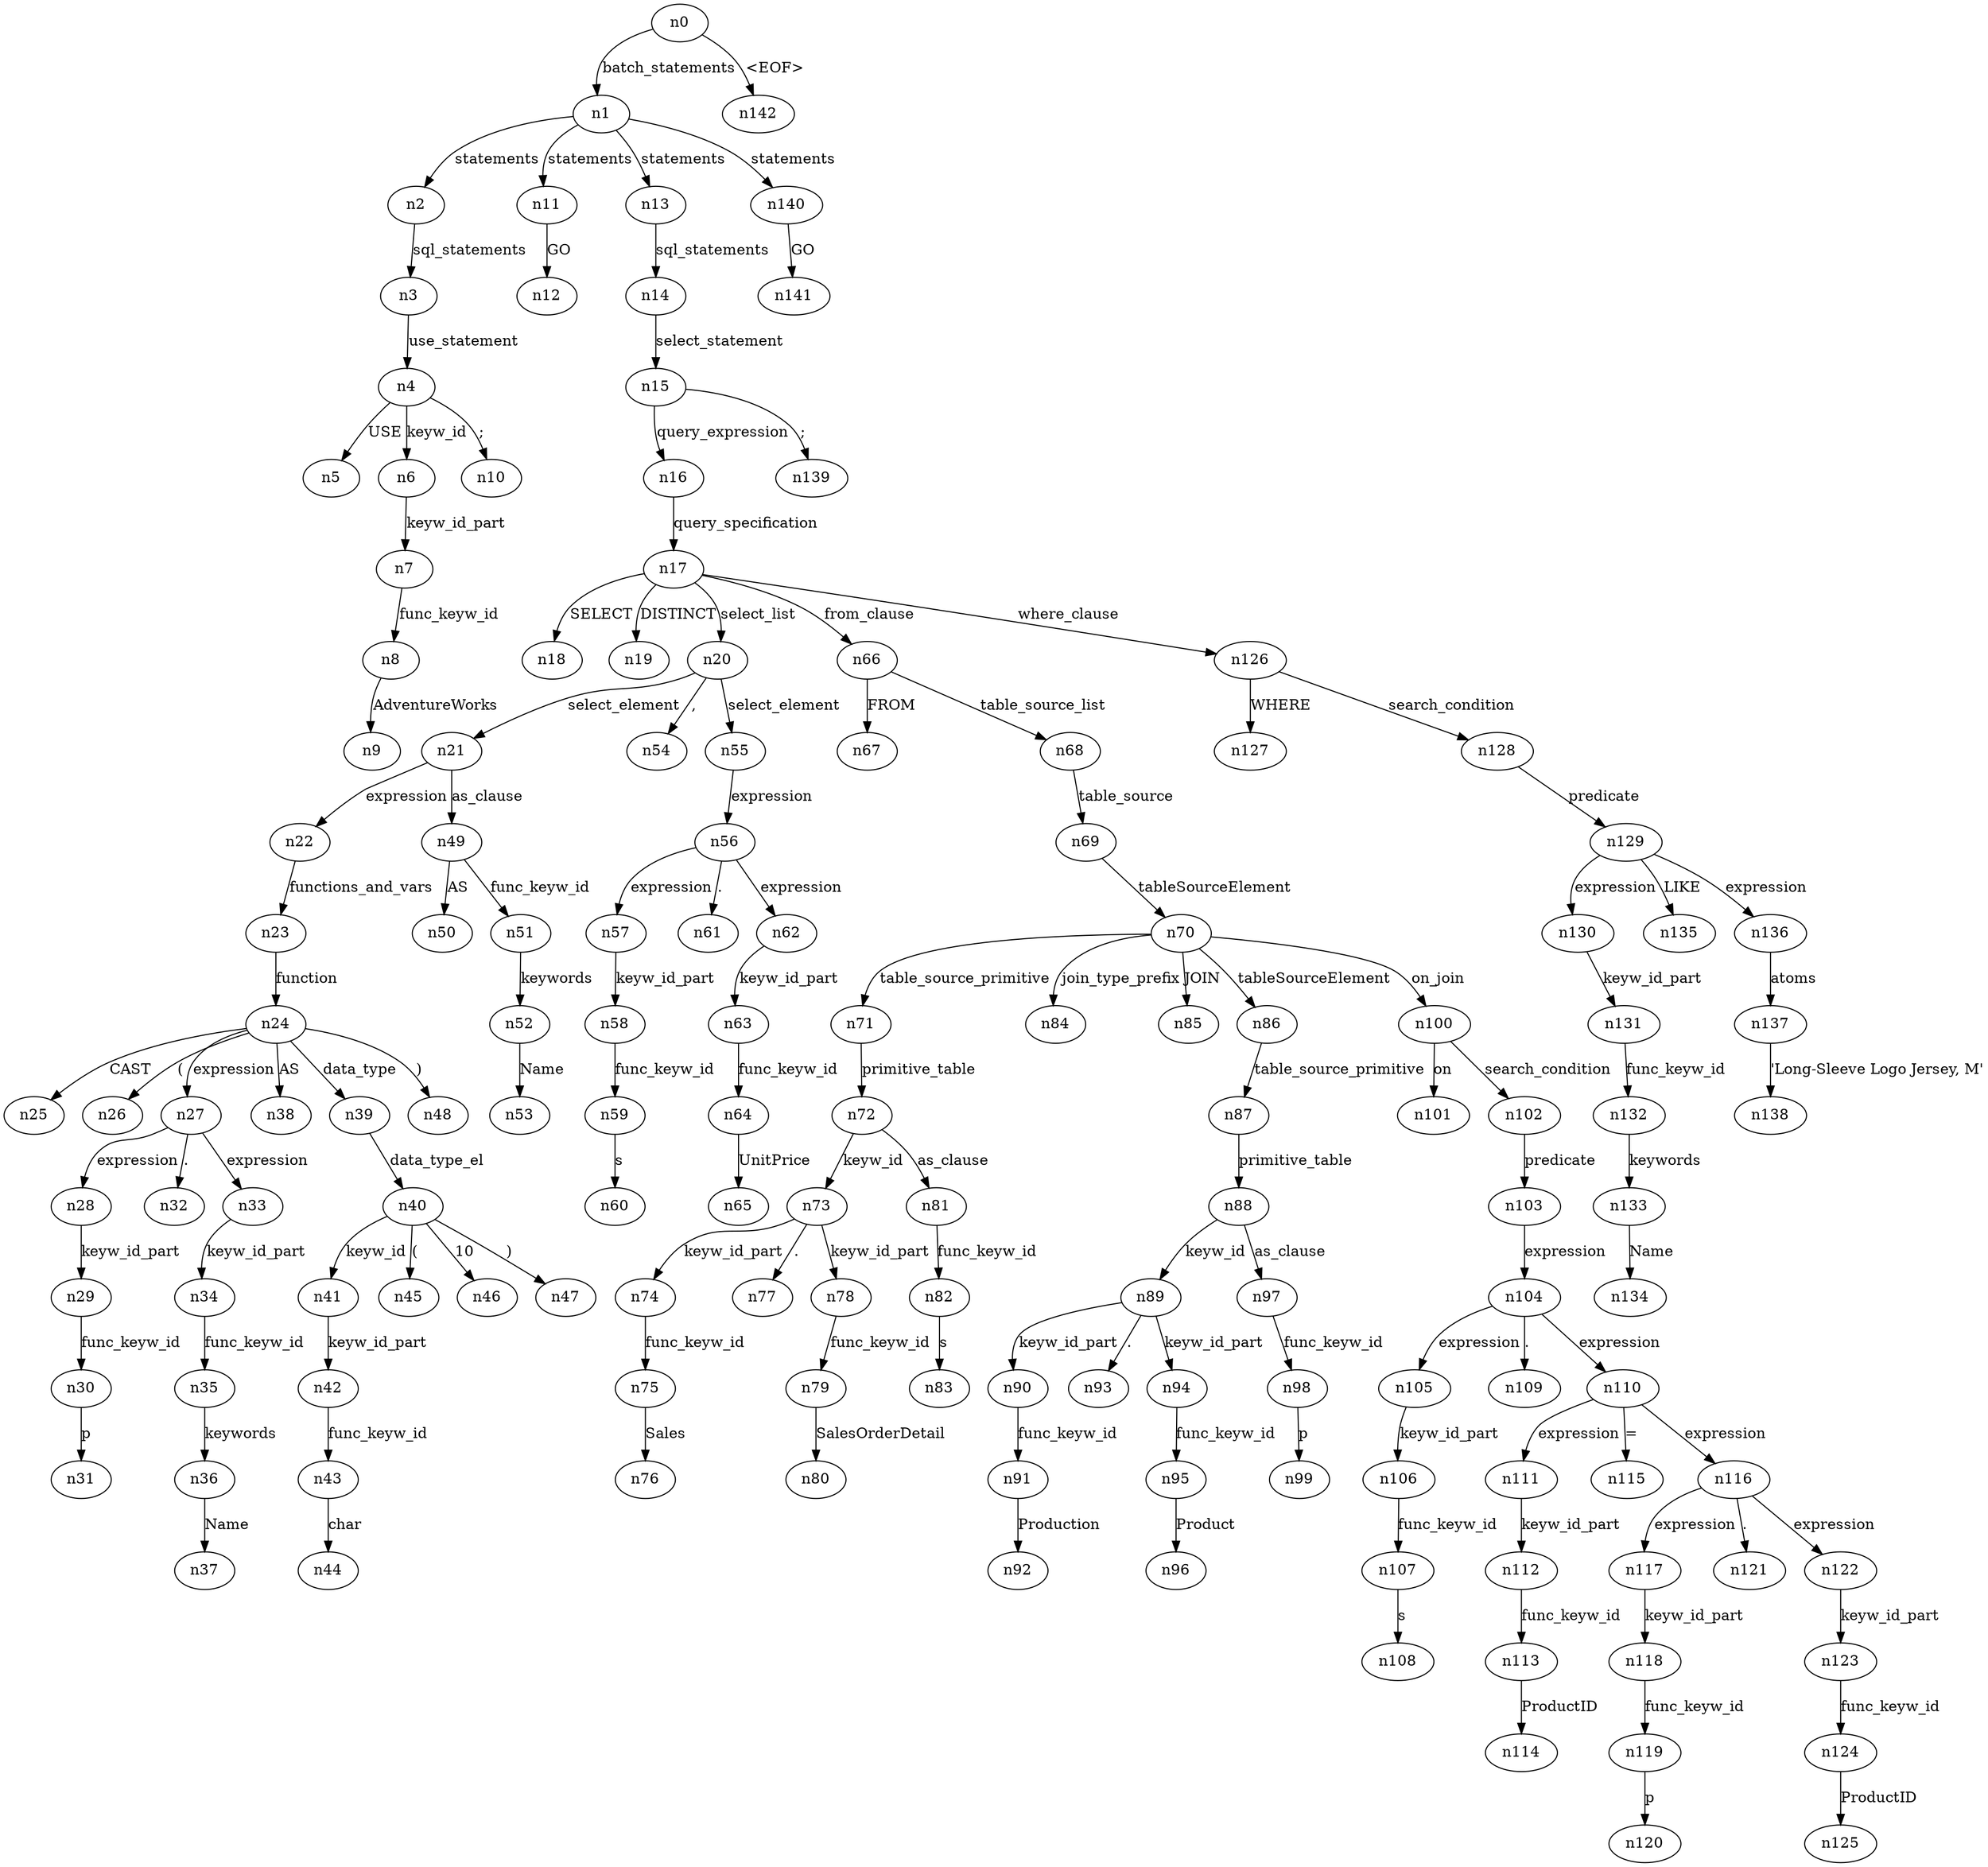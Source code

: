 digraph ParseTree {
  n0 -> n1 [label="batch_statements"];
  n1 -> n2 [label="statements"];
  n2 -> n3 [label="sql_statements"];
  n3 -> n4 [label="use_statement"];
  n4 -> n5 [label="USE"];
  n4 -> n6 [label="keyw_id"];
  n6 -> n7 [label="keyw_id_part"];
  n7 -> n8 [label="func_keyw_id"];
  n8 -> n9 [label="AdventureWorks"];
  n4 -> n10 [label=";"];
  n1 -> n11 [label="statements"];
  n11 -> n12 [label="GO"];
  n1 -> n13 [label="statements"];
  n13 -> n14 [label="sql_statements"];
  n14 -> n15 [label="select_statement"];
  n15 -> n16 [label="query_expression"];
  n16 -> n17 [label="query_specification"];
  n17 -> n18 [label="SELECT"];
  n17 -> n19 [label="DISTINCT"];
  n17 -> n20 [label="select_list"];
  n20 -> n21 [label="select_element"];
  n21 -> n22 [label="expression"];
  n22 -> n23 [label="functions_and_vars"];
  n23 -> n24 [label="function"];
  n24 -> n25 [label="CAST"];
  n24 -> n26 [label="("];
  n24 -> n27 [label="expression"];
  n27 -> n28 [label="expression"];
  n28 -> n29 [label="keyw_id_part"];
  n29 -> n30 [label="func_keyw_id"];
  n30 -> n31 [label="p"];
  n27 -> n32 [label="."];
  n27 -> n33 [label="expression"];
  n33 -> n34 [label="keyw_id_part"];
  n34 -> n35 [label="func_keyw_id"];
  n35 -> n36 [label="keywords"];
  n36 -> n37 [label="Name"];
  n24 -> n38 [label="AS"];
  n24 -> n39 [label="data_type"];
  n39 -> n40 [label="data_type_el"];
  n40 -> n41 [label="keyw_id"];
  n41 -> n42 [label="keyw_id_part"];
  n42 -> n43 [label="func_keyw_id"];
  n43 -> n44 [label="char"];
  n40 -> n45 [label="("];
  n40 -> n46 [label="10"];
  n40 -> n47 [label=")"];
  n24 -> n48 [label=")"];
  n21 -> n49 [label="as_clause"];
  n49 -> n50 [label="AS"];
  n49 -> n51 [label="func_keyw_id"];
  n51 -> n52 [label="keywords"];
  n52 -> n53 [label="Name"];
  n20 -> n54 [label=","];
  n20 -> n55 [label="select_element"];
  n55 -> n56 [label="expression"];
  n56 -> n57 [label="expression"];
  n57 -> n58 [label="keyw_id_part"];
  n58 -> n59 [label="func_keyw_id"];
  n59 -> n60 [label="s"];
  n56 -> n61 [label="."];
  n56 -> n62 [label="expression"];
  n62 -> n63 [label="keyw_id_part"];
  n63 -> n64 [label="func_keyw_id"];
  n64 -> n65 [label="UnitPrice"];
  n17 -> n66 [label="from_clause"];
  n66 -> n67 [label="FROM"];
  n66 -> n68 [label="table_source_list"];
  n68 -> n69 [label="table_source"];
  n69 -> n70 [label="tableSourceElement"];
  n70 -> n71 [label="table_source_primitive"];
  n71 -> n72 [label="primitive_table"];
  n72 -> n73 [label="keyw_id"];
  n73 -> n74 [label="keyw_id_part"];
  n74 -> n75 [label="func_keyw_id"];
  n75 -> n76 [label="Sales"];
  n73 -> n77 [label="."];
  n73 -> n78 [label="keyw_id_part"];
  n78 -> n79 [label="func_keyw_id"];
  n79 -> n80 [label="SalesOrderDetail"];
  n72 -> n81 [label="as_clause"];
  n81 -> n82 [label="func_keyw_id"];
  n82 -> n83 [label="s"];
  n70 -> n84 [label="join_type_prefix"];
  n70 -> n85 [label="JOIN"];
  n70 -> n86 [label="tableSourceElement"];
  n86 -> n87 [label="table_source_primitive"];
  n87 -> n88 [label="primitive_table"];
  n88 -> n89 [label="keyw_id"];
  n89 -> n90 [label="keyw_id_part"];
  n90 -> n91 [label="func_keyw_id"];
  n91 -> n92 [label="Production"];
  n89 -> n93 [label="."];
  n89 -> n94 [label="keyw_id_part"];
  n94 -> n95 [label="func_keyw_id"];
  n95 -> n96 [label="Product"];
  n88 -> n97 [label="as_clause"];
  n97 -> n98 [label="func_keyw_id"];
  n98 -> n99 [label="p"];
  n70 -> n100 [label="on_join"];
  n100 -> n101 [label="on"];
  n100 -> n102 [label="search_condition"];
  n102 -> n103 [label="predicate"];
  n103 -> n104 [label="expression"];
  n104 -> n105 [label="expression"];
  n105 -> n106 [label="keyw_id_part"];
  n106 -> n107 [label="func_keyw_id"];
  n107 -> n108 [label="s"];
  n104 -> n109 [label="."];
  n104 -> n110 [label="expression"];
  n110 -> n111 [label="expression"];
  n111 -> n112 [label="keyw_id_part"];
  n112 -> n113 [label="func_keyw_id"];
  n113 -> n114 [label="ProductID"];
  n110 -> n115 [label="="];
  n110 -> n116 [label="expression"];
  n116 -> n117 [label="expression"];
  n117 -> n118 [label="keyw_id_part"];
  n118 -> n119 [label="func_keyw_id"];
  n119 -> n120 [label="p"];
  n116 -> n121 [label="."];
  n116 -> n122 [label="expression"];
  n122 -> n123 [label="keyw_id_part"];
  n123 -> n124 [label="func_keyw_id"];
  n124 -> n125 [label="ProductID"];
  n17 -> n126 [label="where_clause"];
  n126 -> n127 [label="WHERE"];
  n126 -> n128 [label="search_condition"];
  n128 -> n129 [label="predicate"];
  n129 -> n130 [label="expression"];
  n130 -> n131 [label="keyw_id_part"];
  n131 -> n132 [label="func_keyw_id"];
  n132 -> n133 [label="keywords"];
  n133 -> n134 [label="Name"];
  n129 -> n135 [label="LIKE"];
  n129 -> n136 [label="expression"];
  n136 -> n137 [label="atoms"];
  n137 -> n138 [label="'Long-Sleeve Logo Jersey, M'"];
  n15 -> n139 [label=";"];
  n1 -> n140 [label="statements"];
  n140 -> n141 [label="GO"];
  n0 -> n142 [label="<EOF>"];
}